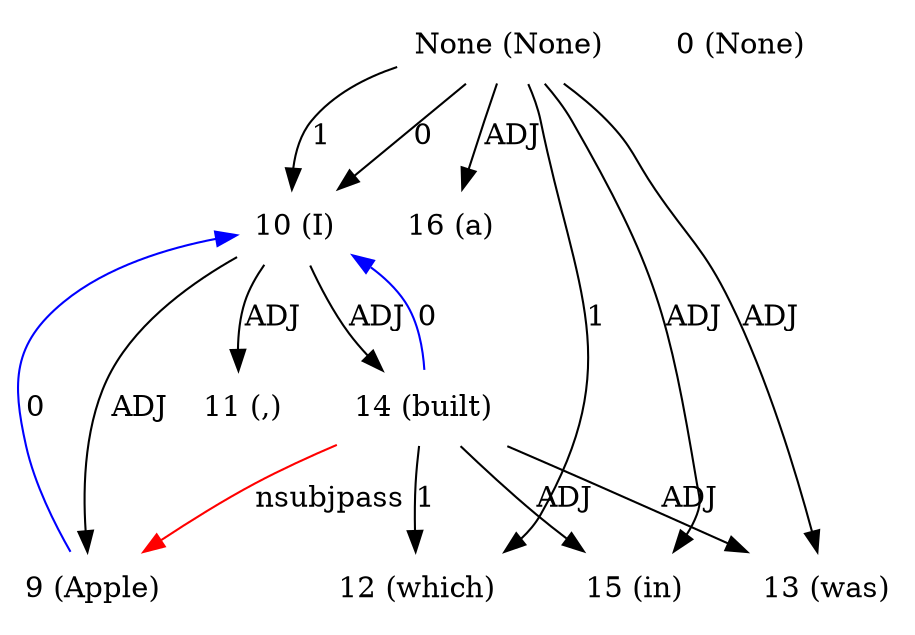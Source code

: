 digraph G{
edge [dir=forward]
node [shape=plaintext]

None [label="None (None)"]
None -> 10 [label="1"]
None [label="None (None)"]
None -> 16 [label="ADJ"]
None [label="None (None)"]
None -> 12 [label="1"]
None -> 10 [label="0"]
None -> 15 [label="ADJ"]
None -> 13 [label="ADJ"]
0 [label="0 (None)"]
9 [label="9 (Apple)"]
9 -> 10 [label="0", color="blue"]
14 -> 9 [label="nsubjpass", color="red"]
10 [label="10 (I)"]
10 -> 9 [label="ADJ"]
10 -> 11 [label="ADJ"]
10 -> 14 [label="ADJ"]
11 [label="11 (,)"]
12 [label="12 (which)"]
13 [label="13 (was)"]
14 [label="14 (built)"]
14 -> 12 [label="1"]
14 -> 10 [label="0", color="blue"]
14 -> 13 [label="ADJ"]
14 -> 15 [label="ADJ"]
15 [label="15 (in)"]
16 [label="16 (a)"]
}

